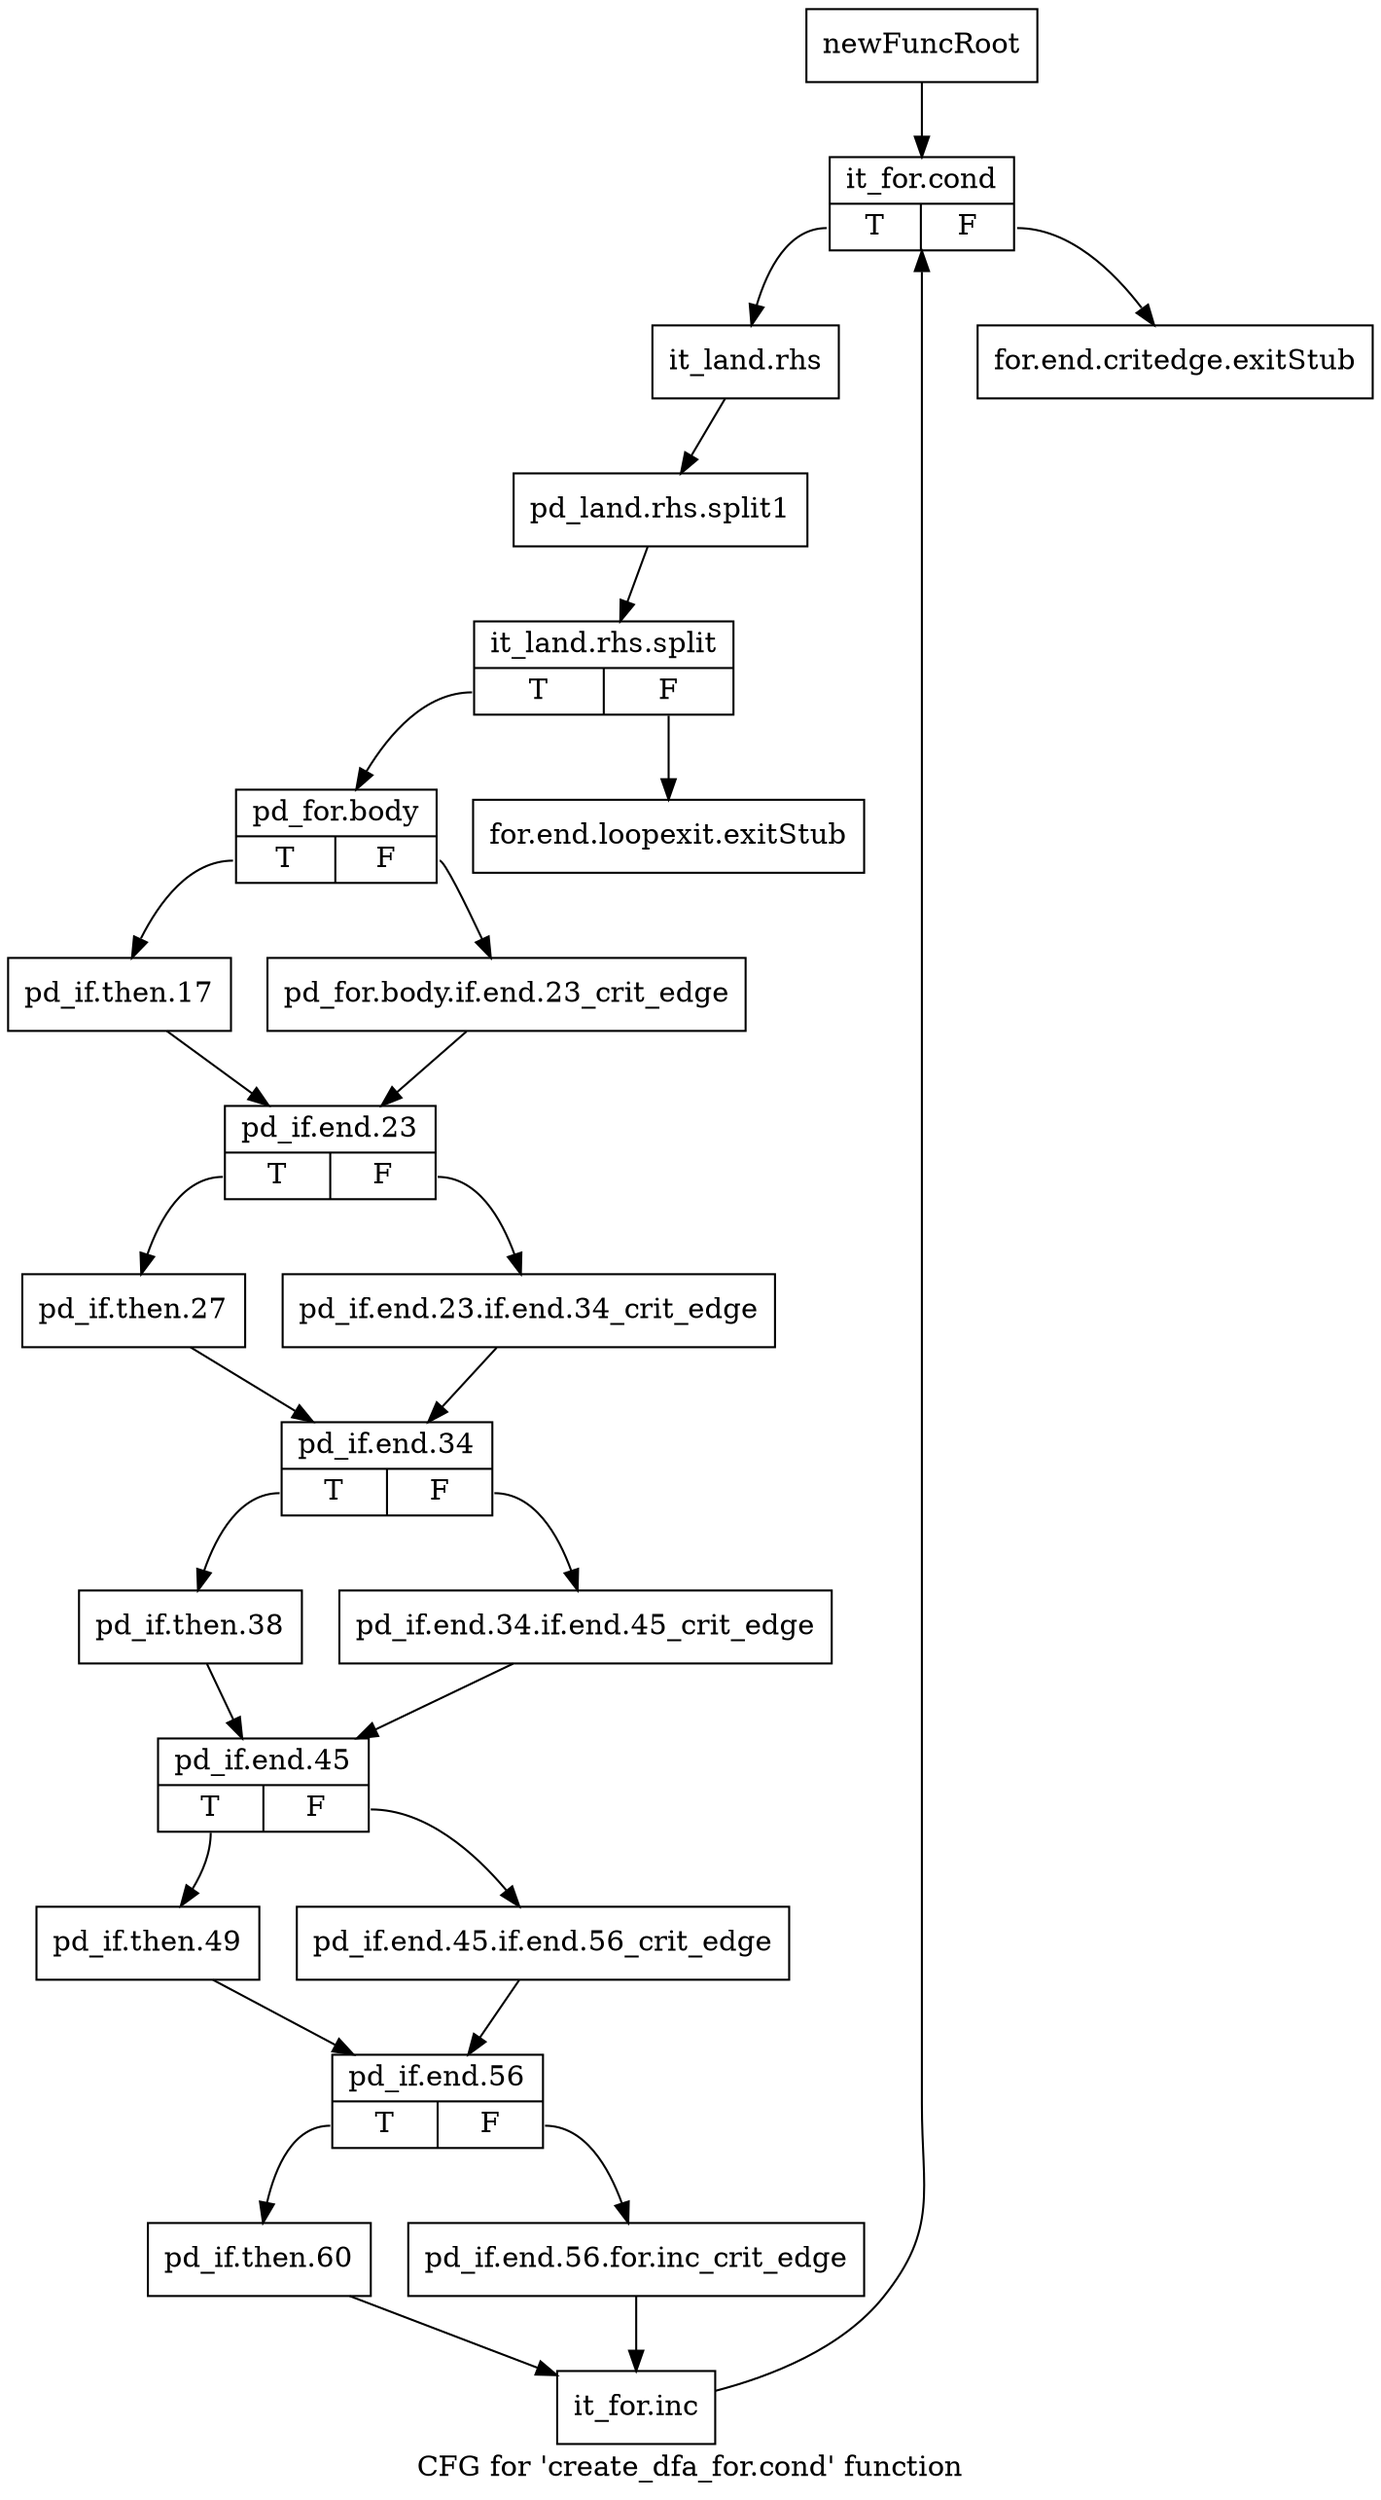 digraph "CFG for 'create_dfa_for.cond' function" {
	label="CFG for 'create_dfa_for.cond' function";

	Node0x48b1030 [shape=record,label="{newFuncRoot}"];
	Node0x48b1030 -> Node0x48b1a70;
	Node0x48b19d0 [shape=record,label="{for.end.critedge.exitStub}"];
	Node0x48b1a20 [shape=record,label="{for.end.loopexit.exitStub}"];
	Node0x48b1a70 [shape=record,label="{it_for.cond|{<s0>T|<s1>F}}"];
	Node0x48b1a70:s0 -> Node0x48b1ac0;
	Node0x48b1a70:s1 -> Node0x48b19d0;
	Node0x48b1ac0 [shape=record,label="{it_land.rhs}"];
	Node0x48b1ac0 -> Node0x55ebca0;
	Node0x55ebca0 [shape=record,label="{pd_land.rhs.split1}"];
	Node0x55ebca0 -> Node0x55ec240;
	Node0x55ec240 [shape=record,label="{it_land.rhs.split|{<s0>T|<s1>F}}"];
	Node0x55ec240:s0 -> Node0x48b1b10;
	Node0x55ec240:s1 -> Node0x48b1a20;
	Node0x48b1b10 [shape=record,label="{pd_for.body|{<s0>T|<s1>F}}"];
	Node0x48b1b10:s0 -> Node0x48b1bb0;
	Node0x48b1b10:s1 -> Node0x48b1b60;
	Node0x48b1b60 [shape=record,label="{pd_for.body.if.end.23_crit_edge}"];
	Node0x48b1b60 -> Node0x48b1c00;
	Node0x48b1bb0 [shape=record,label="{pd_if.then.17}"];
	Node0x48b1bb0 -> Node0x48b1c00;
	Node0x48b1c00 [shape=record,label="{pd_if.end.23|{<s0>T|<s1>F}}"];
	Node0x48b1c00:s0 -> Node0x48b1ca0;
	Node0x48b1c00:s1 -> Node0x48b1c50;
	Node0x48b1c50 [shape=record,label="{pd_if.end.23.if.end.34_crit_edge}"];
	Node0x48b1c50 -> Node0x48b1cf0;
	Node0x48b1ca0 [shape=record,label="{pd_if.then.27}"];
	Node0x48b1ca0 -> Node0x48b1cf0;
	Node0x48b1cf0 [shape=record,label="{pd_if.end.34|{<s0>T|<s1>F}}"];
	Node0x48b1cf0:s0 -> Node0x48b1d90;
	Node0x48b1cf0:s1 -> Node0x48b1d40;
	Node0x48b1d40 [shape=record,label="{pd_if.end.34.if.end.45_crit_edge}"];
	Node0x48b1d40 -> Node0x48b1de0;
	Node0x48b1d90 [shape=record,label="{pd_if.then.38}"];
	Node0x48b1d90 -> Node0x48b1de0;
	Node0x48b1de0 [shape=record,label="{pd_if.end.45|{<s0>T|<s1>F}}"];
	Node0x48b1de0:s0 -> Node0x48b1e80;
	Node0x48b1de0:s1 -> Node0x48b1e30;
	Node0x48b1e30 [shape=record,label="{pd_if.end.45.if.end.56_crit_edge}"];
	Node0x48b1e30 -> Node0x48b1ed0;
	Node0x48b1e80 [shape=record,label="{pd_if.then.49}"];
	Node0x48b1e80 -> Node0x48b1ed0;
	Node0x48b1ed0 [shape=record,label="{pd_if.end.56|{<s0>T|<s1>F}}"];
	Node0x48b1ed0:s0 -> Node0x48b1f70;
	Node0x48b1ed0:s1 -> Node0x48b1f20;
	Node0x48b1f20 [shape=record,label="{pd_if.end.56.for.inc_crit_edge}"];
	Node0x48b1f20 -> Node0x48b1fc0;
	Node0x48b1f70 [shape=record,label="{pd_if.then.60}"];
	Node0x48b1f70 -> Node0x48b1fc0;
	Node0x48b1fc0 [shape=record,label="{it_for.inc}"];
	Node0x48b1fc0 -> Node0x48b1a70;
}
